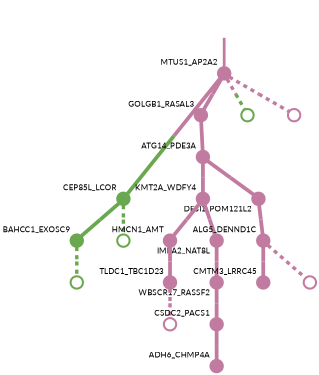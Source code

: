 strict digraph  {
graph[splines=false]; nodesep=0.7; rankdir=TB; ranksep=0.6; forcelabels=true; dpi=600; size=2.5;
0 [color="#c27ba0ff", fillcolor="#c27ba0ff", fixedsize=true, fontname=Lato, fontsize="12pt", height="0.25", label="", penwidth=3, shape=circle, style=filled, xlabel=MTUS1_AP2A2];
1 [color="#6aa84fff", fillcolor="#6aa84fff", fixedsize=true, fontname=Lato, fontsize="12pt", height="0.25", label="", penwidth=3, shape=circle, style=filled, xlabel=CEP85L_LCOR];
2 [color="#c27ba0ff", fillcolor="#c27ba0ff", fixedsize=true, fontname=Lato, fontsize="12pt", height="0.25", label="", penwidth=3, shape=circle, style=filled, xlabel=GOLGB1_RASAL3];
15 [color="#6aa84fff", fillcolor="#6aa84fff", fixedsize=true, fontname=Lato, fontsize="12pt", height="0.25", label="", penwidth=3, shape=circle, style=solid, xlabel=""];
18 [color="#c27ba0ff", fillcolor="#c27ba0ff", fixedsize=true, fontname=Lato, fontsize="12pt", height="0.25", label="", penwidth=3, shape=circle, style=solid, xlabel=""];
4 [color="#6aa84fff", fillcolor="#6aa84fff", fixedsize=true, fontname=Lato, fontsize="12pt", height="0.25", label="", penwidth=3, shape=circle, style=filled, xlabel=BAHCC1_EXOSC9];
16 [color="#6aa84fff", fillcolor="#6aa84fff", fixedsize=true, fontname=Lato, fontsize="12pt", height="0.25", label="", penwidth=3, shape=circle, style=solid, xlabel=""];
5 [color="#c27ba0ff", fillcolor="#c27ba0ff", fixedsize=true, fontname=Lato, fontsize="12pt", height="0.25", label="", penwidth=3, shape=circle, style=filled, xlabel=ATG14_PDE3A];
3 [color="#c27ba0ff", fillcolor="#c27ba0ff", fixedsize=true, fontname=Lato, fontsize="12pt", height="0.25", label="", penwidth=3, shape=circle, style=filled, xlabel=KMT2A_WDFY4];
6 [color="#c27ba0ff", fillcolor="#c27ba0ff", fixedsize=true, fontname=Lato, fontsize="12pt", height="0.25", label="", penwidth=3, shape=circle, style=filled, xlabel=HMCN1_AMT];
14 [color="#c27ba0ff", fillcolor="#c27ba0ff", fixedsize=true, fontname=Lato, fontsize="12pt", height="0.25", label="", penwidth=3, shape=circle, style=filled, xlabel=IMPA2_NAT8L];
17 [color="#6aa84fff", fillcolor="#6aa84fff", fixedsize=true, fontname=Lato, fontsize="12pt", height="0.25", label="", penwidth=3, shape=circle, style=solid, xlabel=""];
12 [color="#c27ba0ff", fillcolor="#c27ba0ff", fixedsize=true, fontname=Lato, fontsize="12pt", height="0.25", label="", penwidth=3, shape=circle, style=filled, xlabel=DESI1_POM121L2];
9 [color="#c27ba0ff", fillcolor="#c27ba0ff", fixedsize=true, fontname=Lato, fontsize="12pt", height="0.25", label="", penwidth=3, shape=circle, style=filled, xlabel=TLDC1_TBC1D23];
7 [color="#c27ba0ff", fillcolor="#c27ba0ff", fixedsize=true, fontname=Lato, fontsize="12pt", height="0.25", label="", penwidth=3, shape=circle, style=filled, xlabel=ALG5_DENND1C];
11 [color="#c27ba0ff", fillcolor="#c27ba0ff", fixedsize=true, fontname=Lato, fontsize="12pt", height="0.25", label="", penwidth=3, shape=circle, style=filled, xlabel=CMTM3_LRRC45];
19 [color="#c27ba0ff", fillcolor="#c27ba0ff", fixedsize=true, fontname=Lato, fontsize="12pt", height="0.25", label="", penwidth=3, shape=circle, style=solid, xlabel=""];
20 [color="#c27ba0ff", fillcolor="#c27ba0ff", fixedsize=true, fontname=Lato, fontsize="12pt", height="0.25", label="", penwidth=3, shape=circle, style=solid, xlabel=""];
10 [color="#c27ba0ff", fillcolor="#c27ba0ff", fixedsize=true, fontname=Lato, fontsize="12pt", height="0.25", label="", penwidth=3, shape=circle, style=filled, xlabel=WBSCR17_RASSF2];
13 [color="#c27ba0ff", fillcolor="#c27ba0ff", fixedsize=true, fontname=Lato, fontsize="12pt", height="0.25", label="", penwidth=3, shape=circle, style=filled, xlabel=CSDC2_PACS1];
8 [color="#c27ba0ff", fillcolor="#c27ba0ff", fixedsize=true, fontname=Lato, fontsize="12pt", height="0.25", label="", penwidth=3, shape=circle, style=filled, xlabel=ADH6_CHMP4A];
normal [label="", penwidth=3, style=invis, xlabel=MTUS1_AP2A2];
0 -> 1  [arrowsize=0, color="#c27ba0ff;0.5:#6aa84fff", minlen="3.0", penwidth="5.5", style=solid];
0 -> 2  [arrowsize=0, color="#c27ba0ff;0.5:#c27ba0ff", minlen="1.5765764713287354", penwidth="5.5", style=solid];
0 -> 15  [arrowsize=0, color="#c27ba0ff;0.5:#6aa84fff", minlen="1.045045018196106", penwidth=5, style=dashed];
0 -> 18  [arrowsize=0, color="#c27ba0ff;0.5:#c27ba0ff", minlen="1.045045018196106", penwidth=5, style=dashed];
1 -> 4  [arrowsize=0, color="#6aa84fff;0.5:#6aa84fff", minlen="1.252252221107483", penwidth="5.5", style=solid];
1 -> 16  [arrowsize=0, color="#6aa84fff;0.5:#6aa84fff", minlen="1.045045018196106", penwidth=5, style=dashed];
2 -> 5  [arrowsize=0, color="#c27ba0ff;0.5:#c27ba0ff", minlen="1.1801801919937134", penwidth="5.5", style=solid];
4 -> 17  [arrowsize=0, color="#6aa84fff;0.5:#6aa84fff", minlen="1.045045018196106", penwidth=5, style=dashed];
5 -> 3  [arrowsize=0, color="#c27ba0ff;0.5:#c27ba0ff", minlen="1.2702703475952148", penwidth="5.5", style=solid];
5 -> 12  [arrowsize=0, color="#c27ba0ff;0.5:#c27ba0ff", minlen="1.1081081628799438", penwidth="5.5", style=solid];
3 -> 6  [arrowsize=0, color="#c27ba0ff;0.5:#c27ba0ff", minlen="1.162162184715271", penwidth="5.5", style=solid];
3 -> 14  [arrowsize=0, color="#c27ba0ff;0.5:#c27ba0ff", minlen="1.090090036392212", penwidth="5.5", style=solid];
6 -> 9  [arrowsize=0, color="#c27ba0ff;0.5:#c27ba0ff", minlen="1.1441441774368286", penwidth="5.5", style=solid];
14 -> 10  [arrowsize=0, color="#c27ba0ff;0.5:#c27ba0ff", minlen="1.1261261701583862", penwidth="5.5", style=solid];
12 -> 7  [arrowsize=0, color="#c27ba0ff;0.5:#c27ba0ff", minlen="1.162162184715271", penwidth="5.5", style=solid];
9 -> 20  [arrowsize=0, color="#c27ba0ff;0.5:#c27ba0ff", minlen="1.045045018196106", penwidth=5, style=dashed];
7 -> 11  [arrowsize=0, color="#c27ba0ff;0.5:#c27ba0ff", minlen="1.1081081628799438", penwidth="5.5", style=solid];
7 -> 19  [arrowsize=0, color="#c27ba0ff;0.5:#c27ba0ff", minlen="1.045045018196106", penwidth=5, style=dashed];
10 -> 13  [arrowsize=0, color="#c27ba0ff;0.5:#c27ba0ff", minlen="1.090090036392212", penwidth="5.5", style=solid];
13 -> 8  [arrowsize=0, color="#c27ba0ff;0.5:#c27ba0ff", minlen="1.1441441774368286", penwidth="5.5", style=solid];
normal -> 0  [arrowsize=0, color="#c27ba0ff", label="", penwidth=4, style=solid];
}
